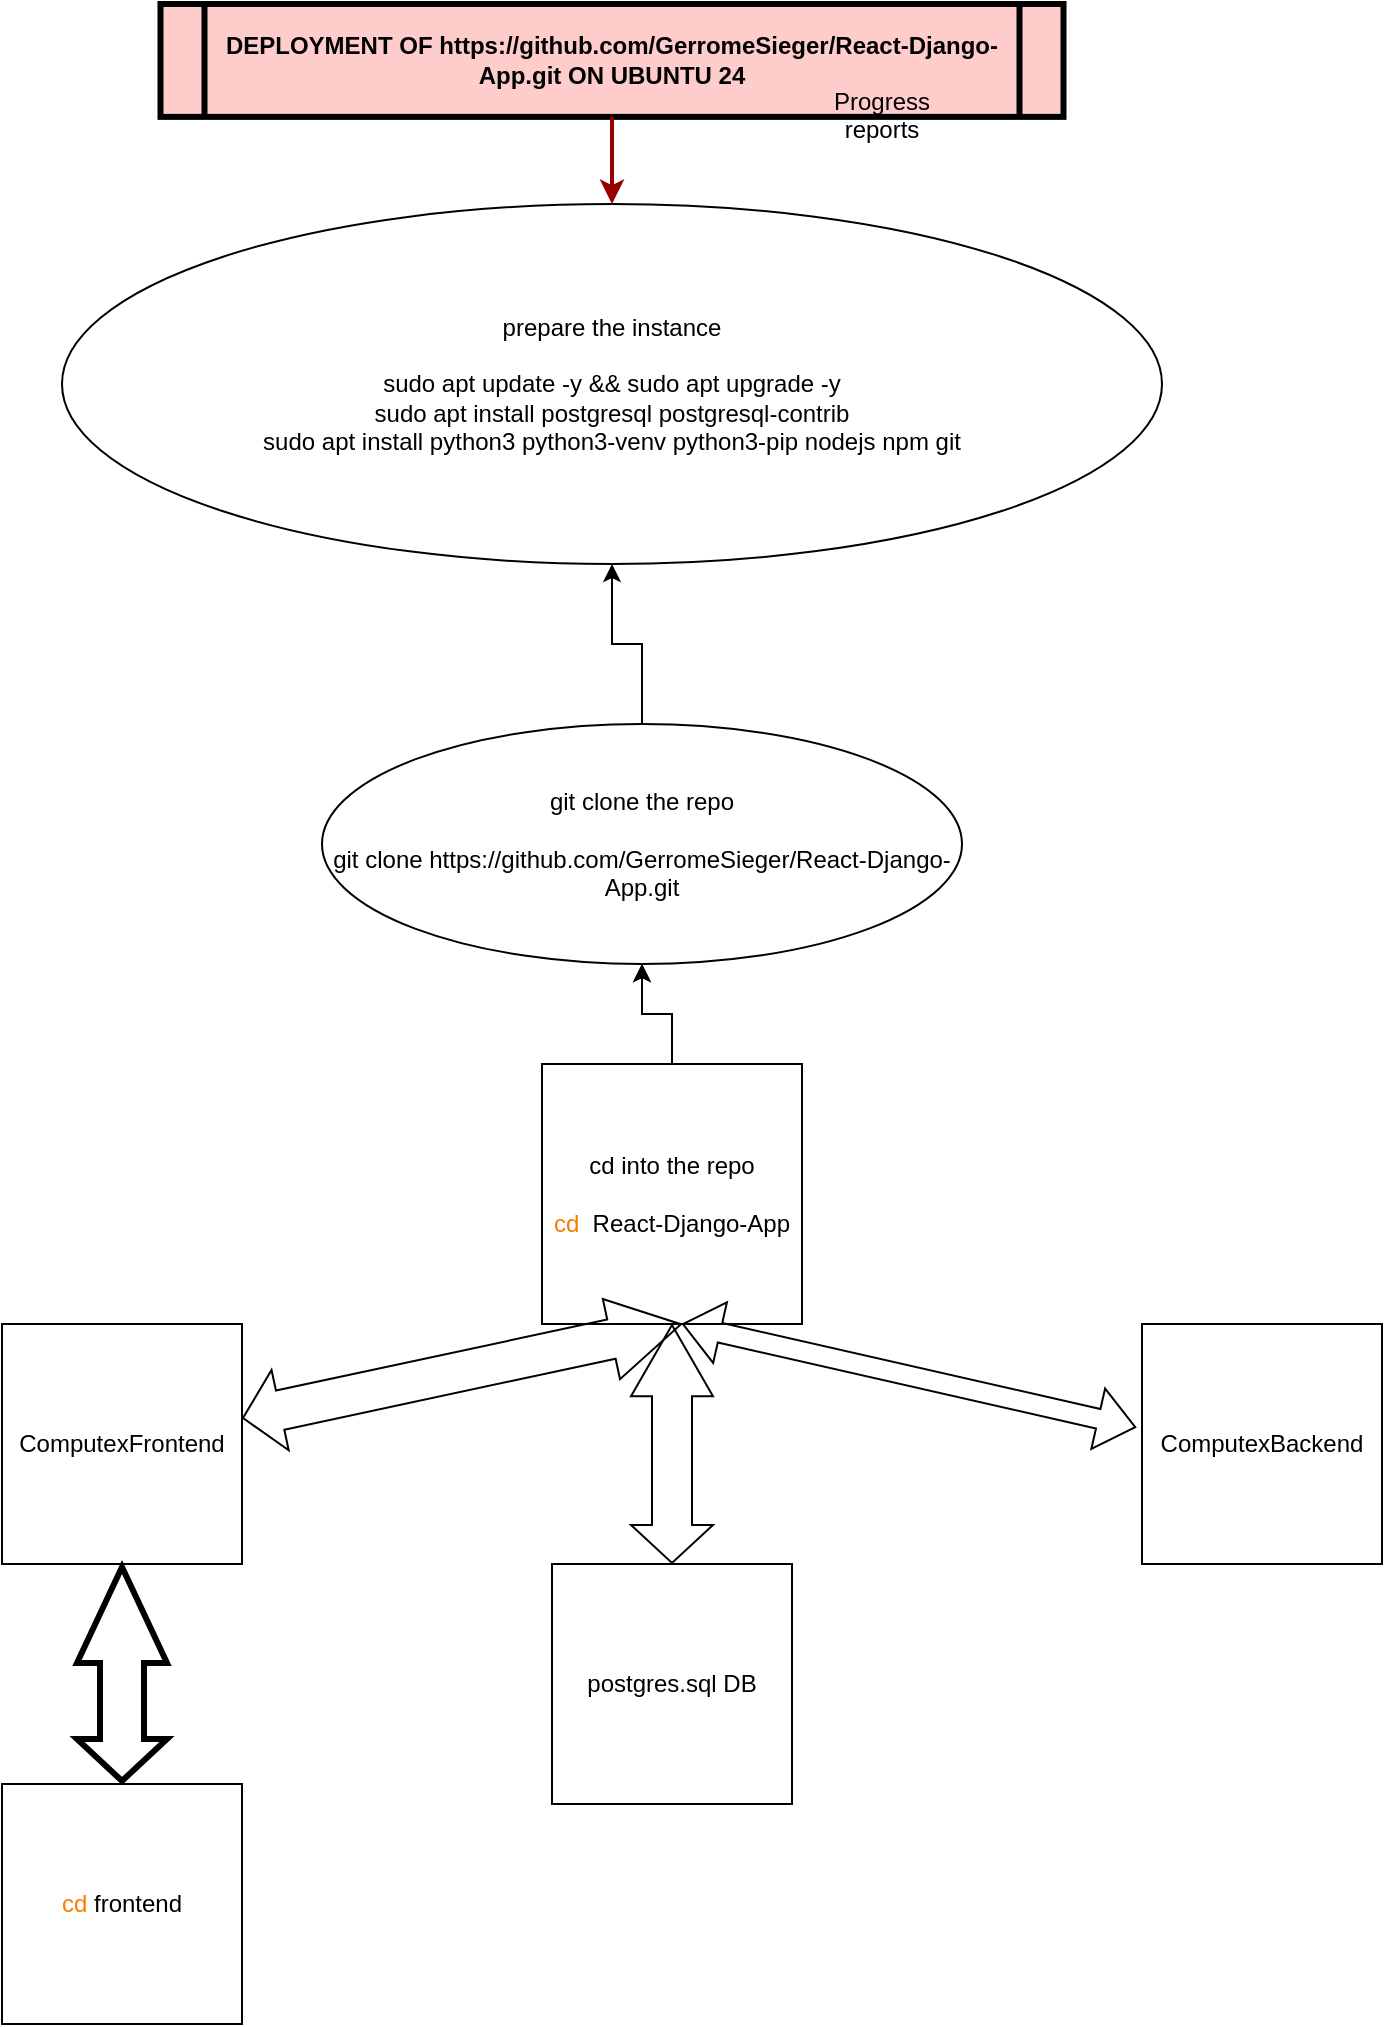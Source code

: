 <mxfile version="24.6.2" type="github" pages="3">
  <diagram name="Page-1" id="c7558073-3199-34d8-9f00-42111426c3f3">
    <mxGraphModel dx="2240" dy="1186" grid="1" gridSize="10" guides="1" tooltips="1" connect="1" arrows="1" fold="1" page="1" pageScale="1" pageWidth="826" pageHeight="1169" background="none" math="0" shadow="0">
      <root>
        <mxCell id="0" />
        <mxCell id="1" parent="0" />
        <mxCell id="5" value="DEPLOYMENT OF https://github.com/GerromeSieger/React-Django-App.git ON UBUNTU 24" style="shape=process;whiteSpace=wrap;align=center;verticalAlign=middle;size=0.048;fontStyle=1;strokeWidth=3;fillColor=#FFCCCC" parent="1" vertex="1">
          <mxGeometry x="199.25" y="60" width="451.5" height="56.44" as="geometry" />
        </mxCell>
        <mxCell id="37" value="" style="edgeStyle=none;noEdgeStyle=1;strokeColor=#990000;strokeWidth=2;exitX=0.5;exitY=1;exitDx=0;exitDy=0;" parent="1" source="__FBC6rFefcvkC1AVaku-117" edge="1">
          <mxGeometry width="100" height="100" relative="1" as="geometry">
            <mxPoint x="425" y="240" as="sourcePoint" />
            <mxPoint x="424.762" y="160" as="targetPoint" />
            <Array as="points" />
          </mxGeometry>
        </mxCell>
        <mxCell id="62" value="Progress&#xa;reports" style="text;spacingTop=-5;align=center" parent="1" vertex="1">
          <mxGeometry x="545.0" y="100.0" width="30" height="20" as="geometry" />
        </mxCell>
        <mxCell id="__FBC6rFefcvkC1AVaku-115" value="" style="edgeStyle=none;noEdgeStyle=1;strokeColor=#990000;strokeWidth=2;exitX=0.5;exitY=1;exitDx=0;exitDy=0;" edge="1" parent="1" source="5">
          <mxGeometry width="100" height="100" relative="1" as="geometry">
            <mxPoint x="425" y="116" as="sourcePoint" />
            <mxPoint x="425" y="160" as="targetPoint" />
            <Array as="points" />
          </mxGeometry>
        </mxCell>
        <mxCell id="__FBC6rFefcvkC1AVaku-118" value="" style="edgeStyle=none;noEdgeStyle=1;strokeColor=#990000;strokeWidth=2;exitX=0.5;exitY=1;exitDx=0;exitDy=0;" edge="1" parent="1" target="__FBC6rFefcvkC1AVaku-117">
          <mxGeometry width="100" height="100" relative="1" as="geometry">
            <mxPoint x="425" y="240" as="sourcePoint" />
            <mxPoint x="424.762" y="160" as="targetPoint" />
            <Array as="points" />
          </mxGeometry>
        </mxCell>
        <mxCell id="__FBC6rFefcvkC1AVaku-117" value="&lt;div&gt;prepare the instance&lt;/div&gt;&lt;div&gt;&lt;br&gt;&lt;/div&gt;&lt;div&gt;sudo apt update -y &amp;amp;&amp;amp; sudo apt upgrade -y&lt;br&gt;sudo apt install postgresql postgresql-contrib&lt;br&gt;sudo apt install python3 python3-venv python3-pip nodejs npm git&lt;br&gt;&lt;/div&gt;" style="ellipse;whiteSpace=wrap;html=1;" vertex="1" parent="1">
          <mxGeometry x="150" y="160" width="550" height="180" as="geometry" />
        </mxCell>
        <mxCell id="__FBC6rFefcvkC1AVaku-120" value="" style="edgeStyle=orthogonalEdgeStyle;rounded=0;orthogonalLoop=1;jettySize=auto;html=1;" edge="1" parent="1" source="__FBC6rFefcvkC1AVaku-119" target="__FBC6rFefcvkC1AVaku-117">
          <mxGeometry relative="1" as="geometry" />
        </mxCell>
        <mxCell id="__FBC6rFefcvkC1AVaku-119" value="&lt;div&gt;git clone the repo&lt;/div&gt;&lt;div&gt;&lt;br&gt;&lt;/div&gt;&lt;div&gt;git clone https://github.com/GerromeSieger/React-Django-App.git&lt;br&gt;&lt;/div&gt;" style="ellipse;whiteSpace=wrap;html=1;" vertex="1" parent="1">
          <mxGeometry x="280" y="420" width="320" height="120" as="geometry" />
        </mxCell>
        <mxCell id="__FBC6rFefcvkC1AVaku-123" value="" style="edgeStyle=orthogonalEdgeStyle;rounded=0;orthogonalLoop=1;jettySize=auto;html=1;" edge="1" parent="1" source="__FBC6rFefcvkC1AVaku-122" target="__FBC6rFefcvkC1AVaku-119">
          <mxGeometry relative="1" as="geometry" />
        </mxCell>
        <mxCell id="__FBC6rFefcvkC1AVaku-124" value="" style="edgeStyle=orthogonalEdgeStyle;rounded=0;orthogonalLoop=1;jettySize=auto;html=1;" edge="1" parent="1" source="__FBC6rFefcvkC1AVaku-122" target="__FBC6rFefcvkC1AVaku-119">
          <mxGeometry relative="1" as="geometry" />
        </mxCell>
        <mxCell id="__FBC6rFefcvkC1AVaku-122" value="&lt;div&gt;cd into the repo&lt;/div&gt;&lt;div&gt;&lt;br&gt;&lt;/div&gt;&lt;div&gt;&lt;font color=&quot;#f77b00&quot;&gt;cd&lt;/font&gt;&amp;nbsp; React-Django-App&lt;br&gt;&lt;/div&gt;" style="whiteSpace=wrap;html=1;aspect=fixed;" vertex="1" parent="1">
          <mxGeometry x="390" y="590" width="130" height="130" as="geometry" />
        </mxCell>
        <mxCell id="__FBC6rFefcvkC1AVaku-125" value="ComputexFrontend" style="whiteSpace=wrap;html=1;aspect=fixed;" vertex="1" parent="1">
          <mxGeometry x="120" y="720" width="120" height="120" as="geometry" />
        </mxCell>
        <mxCell id="__FBC6rFefcvkC1AVaku-126" value="ComputexBackend" style="whiteSpace=wrap;html=1;aspect=fixed;" vertex="1" parent="1">
          <mxGeometry x="690" y="720" width="120" height="120" as="geometry" />
        </mxCell>
        <mxCell id="__FBC6rFefcvkC1AVaku-128" value="" style="shape=flexArrow;endArrow=classic;startArrow=classic;html=1;rounded=0;exitX=-0.024;exitY=0.431;exitDx=0;exitDy=0;exitPerimeter=0;" edge="1" parent="1" source="__FBC6rFefcvkC1AVaku-126">
          <mxGeometry width="100" height="100" relative="1" as="geometry">
            <mxPoint x="380" y="820" as="sourcePoint" />
            <mxPoint x="460" y="720" as="targetPoint" />
          </mxGeometry>
        </mxCell>
        <mxCell id="__FBC6rFefcvkC1AVaku-129" value="" style="shape=flexArrow;endArrow=classic;startArrow=classic;html=1;rounded=0;width=20;endSize=11.529;" edge="1" parent="1" source="__FBC6rFefcvkC1AVaku-125">
          <mxGeometry width="100" height="100" relative="1" as="geometry">
            <mxPoint x="697" y="782" as="sourcePoint" />
            <mxPoint x="460" y="720" as="targetPoint" />
          </mxGeometry>
        </mxCell>
        <mxCell id="__FBC6rFefcvkC1AVaku-130" value="postgres.sql DB" style="whiteSpace=wrap;html=1;aspect=fixed;" vertex="1" parent="1">
          <mxGeometry x="395" y="840" width="120" height="120" as="geometry" />
        </mxCell>
        <mxCell id="__FBC6rFefcvkC1AVaku-131" value="" style="shape=flexArrow;endArrow=classic;startArrow=classic;html=1;rounded=0;width=20;endSize=11.529;" edge="1" parent="1" source="__FBC6rFefcvkC1AVaku-130">
          <mxGeometry width="100" height="100" relative="1" as="geometry">
            <mxPoint x="250" y="777" as="sourcePoint" />
            <mxPoint x="455" y="720" as="targetPoint" />
          </mxGeometry>
        </mxCell>
        <mxCell id="__FBC6rFefcvkC1AVaku-132" value="&lt;span class=&quot;hljs-built_in&quot;&gt;&lt;font color=&quot;#f77b00&quot;&gt;cd&lt;/font&gt;&lt;/span&gt; frontend" style="whiteSpace=wrap;html=1;aspect=fixed;" vertex="1" parent="1">
          <mxGeometry x="120" y="950" width="120" height="120" as="geometry" />
        </mxCell>
        <mxCell id="__FBC6rFefcvkC1AVaku-133" value="" style="shape=flexArrow;endArrow=classic;startArrow=classic;html=1;rounded=0;width=20;endSize=15;strokeWidth=3;exitX=0.5;exitY=0;exitDx=0;exitDy=0;strokeColor=default;targetPerimeterSpacing=-10;" edge="1" parent="1" source="__FBC6rFefcvkC1AVaku-132">
          <mxGeometry width="100" height="100" relative="1" as="geometry">
            <mxPoint x="180" y="940" as="sourcePoint" />
            <mxPoint x="180" y="840" as="targetPoint" />
          </mxGeometry>
        </mxCell>
      </root>
    </mxGraphModel>
  </diagram>
  <diagram id="uYpV2Sp_DmBeLRpSHRKo" name="Page-2">
    <mxGraphModel grid="1" page="1" gridSize="10" guides="1" tooltips="1" connect="1" arrows="1" fold="1" pageScale="1" pageWidth="850" pageHeight="1100" math="0" shadow="0">
      <root>
        <mxCell id="0" />
        <mxCell id="1" parent="0" />
      </root>
    </mxGraphModel>
  </diagram>
  <diagram id="0jhTTtYTIYpQSQ7A75ZN" name="Page-3">
    <mxGraphModel grid="1" page="1" gridSize="10" guides="1" tooltips="1" connect="1" arrows="1" fold="1" pageScale="1" pageWidth="850" pageHeight="1100" math="0" shadow="0">
      <root>
        <mxCell id="0" />
        <mxCell id="1" parent="0" />
      </root>
    </mxGraphModel>
  </diagram>
</mxfile>
